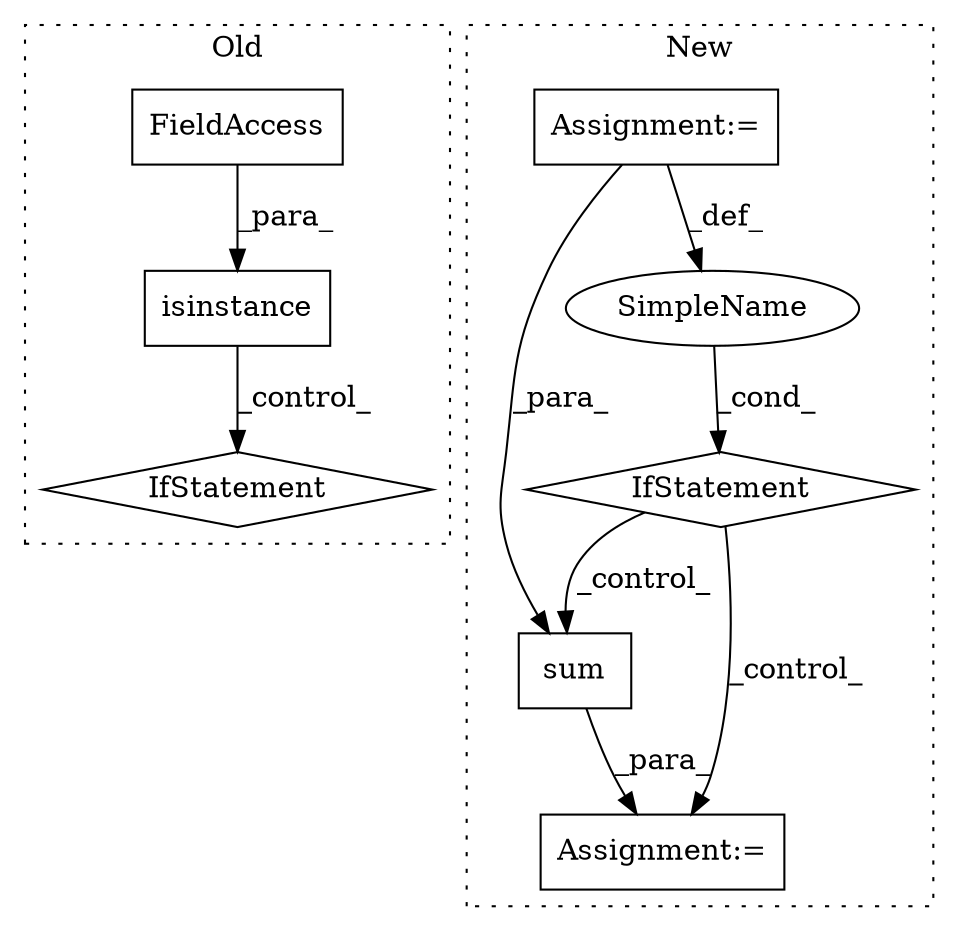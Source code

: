 digraph G {
subgraph cluster0 {
1 [label="isinstance" a="32" s="513,569" l="11,1" shape="box"];
4 [label="FieldAccess" a="22" s="546" l="23" shape="box"];
7 [label="IfStatement" a="25" s="710,728" l="4,2" shape="diamond"];
label = "Old";
style="dotted";
}
subgraph cluster1 {
2 [label="sum" a="32" s="660,668" l="4,1" shape="box"];
3 [label="Assignment:=" a="7" s="658" l="2" shape="box"];
5 [label="IfStatement" a="25" s="635,644" l="4,2" shape="diamond"];
6 [label="SimpleName" a="42" s="" l="" shape="ellipse"];
8 [label="Assignment:=" a="7" s="543" l="1" shape="box"];
label = "New";
style="dotted";
}
1 -> 7 [label="_control_"];
2 -> 3 [label="_para_"];
4 -> 1 [label="_para_"];
5 -> 2 [label="_control_"];
5 -> 3 [label="_control_"];
6 -> 5 [label="_cond_"];
8 -> 6 [label="_def_"];
8 -> 2 [label="_para_"];
}